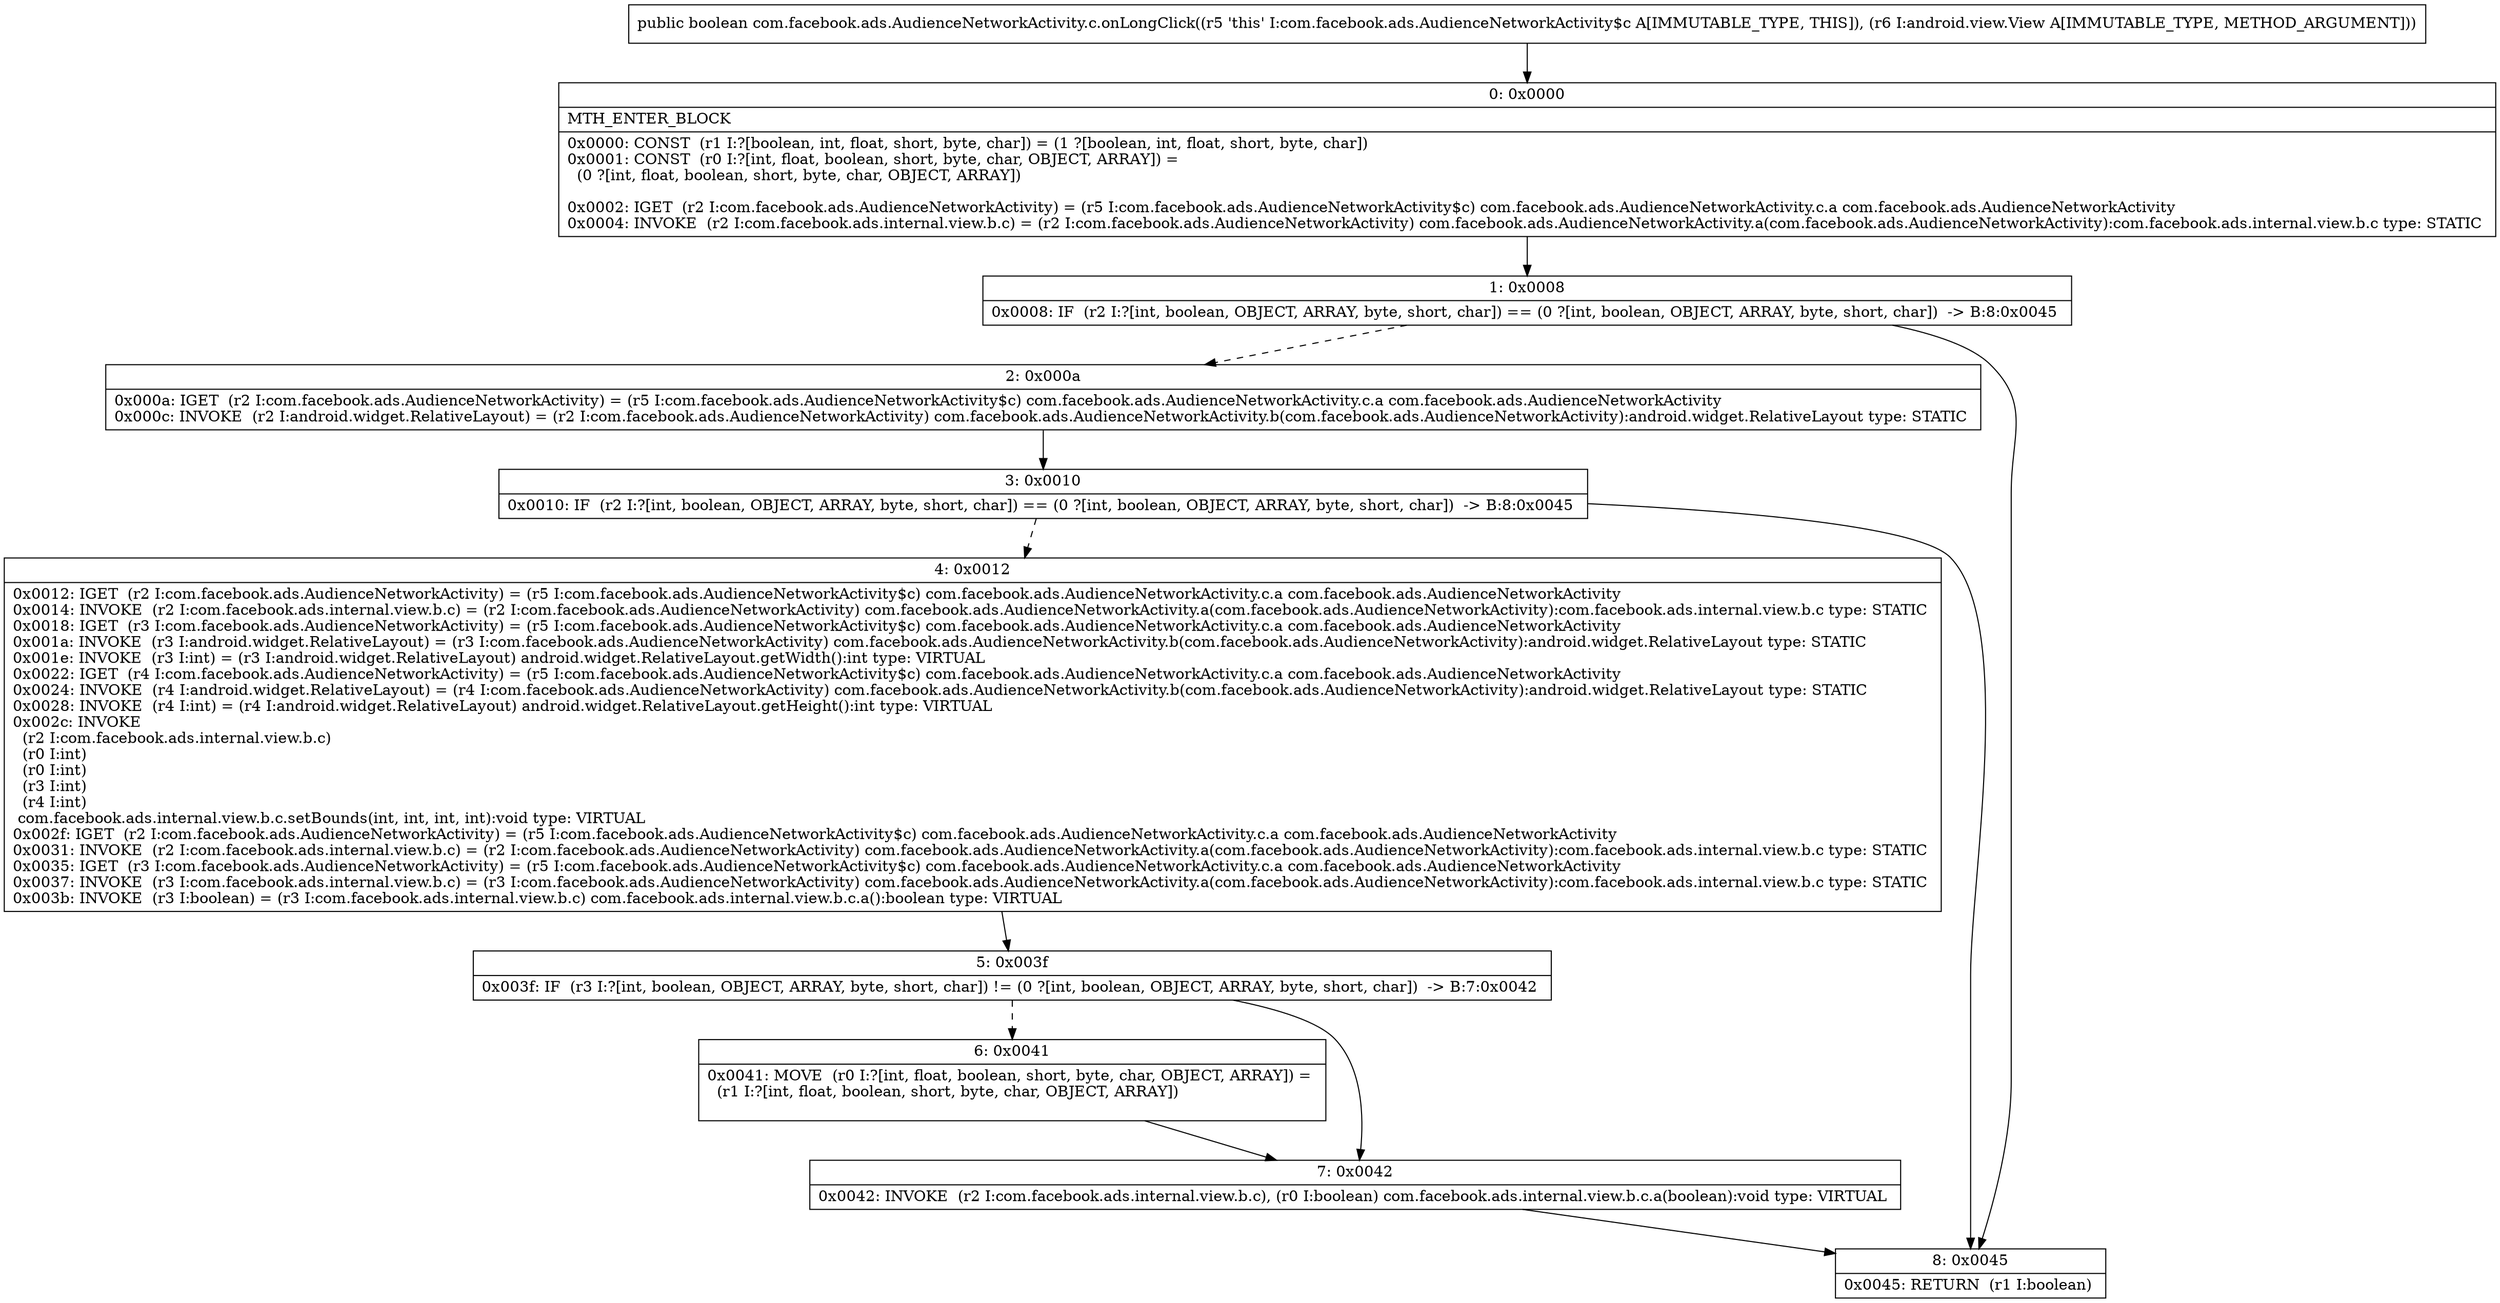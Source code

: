 digraph "CFG forcom.facebook.ads.AudienceNetworkActivity.c.onLongClick(Landroid\/view\/View;)Z" {
Node_0 [shape=record,label="{0\:\ 0x0000|MTH_ENTER_BLOCK\l|0x0000: CONST  (r1 I:?[boolean, int, float, short, byte, char]) = (1 ?[boolean, int, float, short, byte, char]) \l0x0001: CONST  (r0 I:?[int, float, boolean, short, byte, char, OBJECT, ARRAY]) = \l  (0 ?[int, float, boolean, short, byte, char, OBJECT, ARRAY])\l \l0x0002: IGET  (r2 I:com.facebook.ads.AudienceNetworkActivity) = (r5 I:com.facebook.ads.AudienceNetworkActivity$c) com.facebook.ads.AudienceNetworkActivity.c.a com.facebook.ads.AudienceNetworkActivity \l0x0004: INVOKE  (r2 I:com.facebook.ads.internal.view.b.c) = (r2 I:com.facebook.ads.AudienceNetworkActivity) com.facebook.ads.AudienceNetworkActivity.a(com.facebook.ads.AudienceNetworkActivity):com.facebook.ads.internal.view.b.c type: STATIC \l}"];
Node_1 [shape=record,label="{1\:\ 0x0008|0x0008: IF  (r2 I:?[int, boolean, OBJECT, ARRAY, byte, short, char]) == (0 ?[int, boolean, OBJECT, ARRAY, byte, short, char])  \-\> B:8:0x0045 \l}"];
Node_2 [shape=record,label="{2\:\ 0x000a|0x000a: IGET  (r2 I:com.facebook.ads.AudienceNetworkActivity) = (r5 I:com.facebook.ads.AudienceNetworkActivity$c) com.facebook.ads.AudienceNetworkActivity.c.a com.facebook.ads.AudienceNetworkActivity \l0x000c: INVOKE  (r2 I:android.widget.RelativeLayout) = (r2 I:com.facebook.ads.AudienceNetworkActivity) com.facebook.ads.AudienceNetworkActivity.b(com.facebook.ads.AudienceNetworkActivity):android.widget.RelativeLayout type: STATIC \l}"];
Node_3 [shape=record,label="{3\:\ 0x0010|0x0010: IF  (r2 I:?[int, boolean, OBJECT, ARRAY, byte, short, char]) == (0 ?[int, boolean, OBJECT, ARRAY, byte, short, char])  \-\> B:8:0x0045 \l}"];
Node_4 [shape=record,label="{4\:\ 0x0012|0x0012: IGET  (r2 I:com.facebook.ads.AudienceNetworkActivity) = (r5 I:com.facebook.ads.AudienceNetworkActivity$c) com.facebook.ads.AudienceNetworkActivity.c.a com.facebook.ads.AudienceNetworkActivity \l0x0014: INVOKE  (r2 I:com.facebook.ads.internal.view.b.c) = (r2 I:com.facebook.ads.AudienceNetworkActivity) com.facebook.ads.AudienceNetworkActivity.a(com.facebook.ads.AudienceNetworkActivity):com.facebook.ads.internal.view.b.c type: STATIC \l0x0018: IGET  (r3 I:com.facebook.ads.AudienceNetworkActivity) = (r5 I:com.facebook.ads.AudienceNetworkActivity$c) com.facebook.ads.AudienceNetworkActivity.c.a com.facebook.ads.AudienceNetworkActivity \l0x001a: INVOKE  (r3 I:android.widget.RelativeLayout) = (r3 I:com.facebook.ads.AudienceNetworkActivity) com.facebook.ads.AudienceNetworkActivity.b(com.facebook.ads.AudienceNetworkActivity):android.widget.RelativeLayout type: STATIC \l0x001e: INVOKE  (r3 I:int) = (r3 I:android.widget.RelativeLayout) android.widget.RelativeLayout.getWidth():int type: VIRTUAL \l0x0022: IGET  (r4 I:com.facebook.ads.AudienceNetworkActivity) = (r5 I:com.facebook.ads.AudienceNetworkActivity$c) com.facebook.ads.AudienceNetworkActivity.c.a com.facebook.ads.AudienceNetworkActivity \l0x0024: INVOKE  (r4 I:android.widget.RelativeLayout) = (r4 I:com.facebook.ads.AudienceNetworkActivity) com.facebook.ads.AudienceNetworkActivity.b(com.facebook.ads.AudienceNetworkActivity):android.widget.RelativeLayout type: STATIC \l0x0028: INVOKE  (r4 I:int) = (r4 I:android.widget.RelativeLayout) android.widget.RelativeLayout.getHeight():int type: VIRTUAL \l0x002c: INVOKE  \l  (r2 I:com.facebook.ads.internal.view.b.c)\l  (r0 I:int)\l  (r0 I:int)\l  (r3 I:int)\l  (r4 I:int)\l com.facebook.ads.internal.view.b.c.setBounds(int, int, int, int):void type: VIRTUAL \l0x002f: IGET  (r2 I:com.facebook.ads.AudienceNetworkActivity) = (r5 I:com.facebook.ads.AudienceNetworkActivity$c) com.facebook.ads.AudienceNetworkActivity.c.a com.facebook.ads.AudienceNetworkActivity \l0x0031: INVOKE  (r2 I:com.facebook.ads.internal.view.b.c) = (r2 I:com.facebook.ads.AudienceNetworkActivity) com.facebook.ads.AudienceNetworkActivity.a(com.facebook.ads.AudienceNetworkActivity):com.facebook.ads.internal.view.b.c type: STATIC \l0x0035: IGET  (r3 I:com.facebook.ads.AudienceNetworkActivity) = (r5 I:com.facebook.ads.AudienceNetworkActivity$c) com.facebook.ads.AudienceNetworkActivity.c.a com.facebook.ads.AudienceNetworkActivity \l0x0037: INVOKE  (r3 I:com.facebook.ads.internal.view.b.c) = (r3 I:com.facebook.ads.AudienceNetworkActivity) com.facebook.ads.AudienceNetworkActivity.a(com.facebook.ads.AudienceNetworkActivity):com.facebook.ads.internal.view.b.c type: STATIC \l0x003b: INVOKE  (r3 I:boolean) = (r3 I:com.facebook.ads.internal.view.b.c) com.facebook.ads.internal.view.b.c.a():boolean type: VIRTUAL \l}"];
Node_5 [shape=record,label="{5\:\ 0x003f|0x003f: IF  (r3 I:?[int, boolean, OBJECT, ARRAY, byte, short, char]) != (0 ?[int, boolean, OBJECT, ARRAY, byte, short, char])  \-\> B:7:0x0042 \l}"];
Node_6 [shape=record,label="{6\:\ 0x0041|0x0041: MOVE  (r0 I:?[int, float, boolean, short, byte, char, OBJECT, ARRAY]) = \l  (r1 I:?[int, float, boolean, short, byte, char, OBJECT, ARRAY])\l \l}"];
Node_7 [shape=record,label="{7\:\ 0x0042|0x0042: INVOKE  (r2 I:com.facebook.ads.internal.view.b.c), (r0 I:boolean) com.facebook.ads.internal.view.b.c.a(boolean):void type: VIRTUAL \l}"];
Node_8 [shape=record,label="{8\:\ 0x0045|0x0045: RETURN  (r1 I:boolean) \l}"];
MethodNode[shape=record,label="{public boolean com.facebook.ads.AudienceNetworkActivity.c.onLongClick((r5 'this' I:com.facebook.ads.AudienceNetworkActivity$c A[IMMUTABLE_TYPE, THIS]), (r6 I:android.view.View A[IMMUTABLE_TYPE, METHOD_ARGUMENT])) }"];
MethodNode -> Node_0;
Node_0 -> Node_1;
Node_1 -> Node_2[style=dashed];
Node_1 -> Node_8;
Node_2 -> Node_3;
Node_3 -> Node_4[style=dashed];
Node_3 -> Node_8;
Node_4 -> Node_5;
Node_5 -> Node_6[style=dashed];
Node_5 -> Node_7;
Node_6 -> Node_7;
Node_7 -> Node_8;
}

